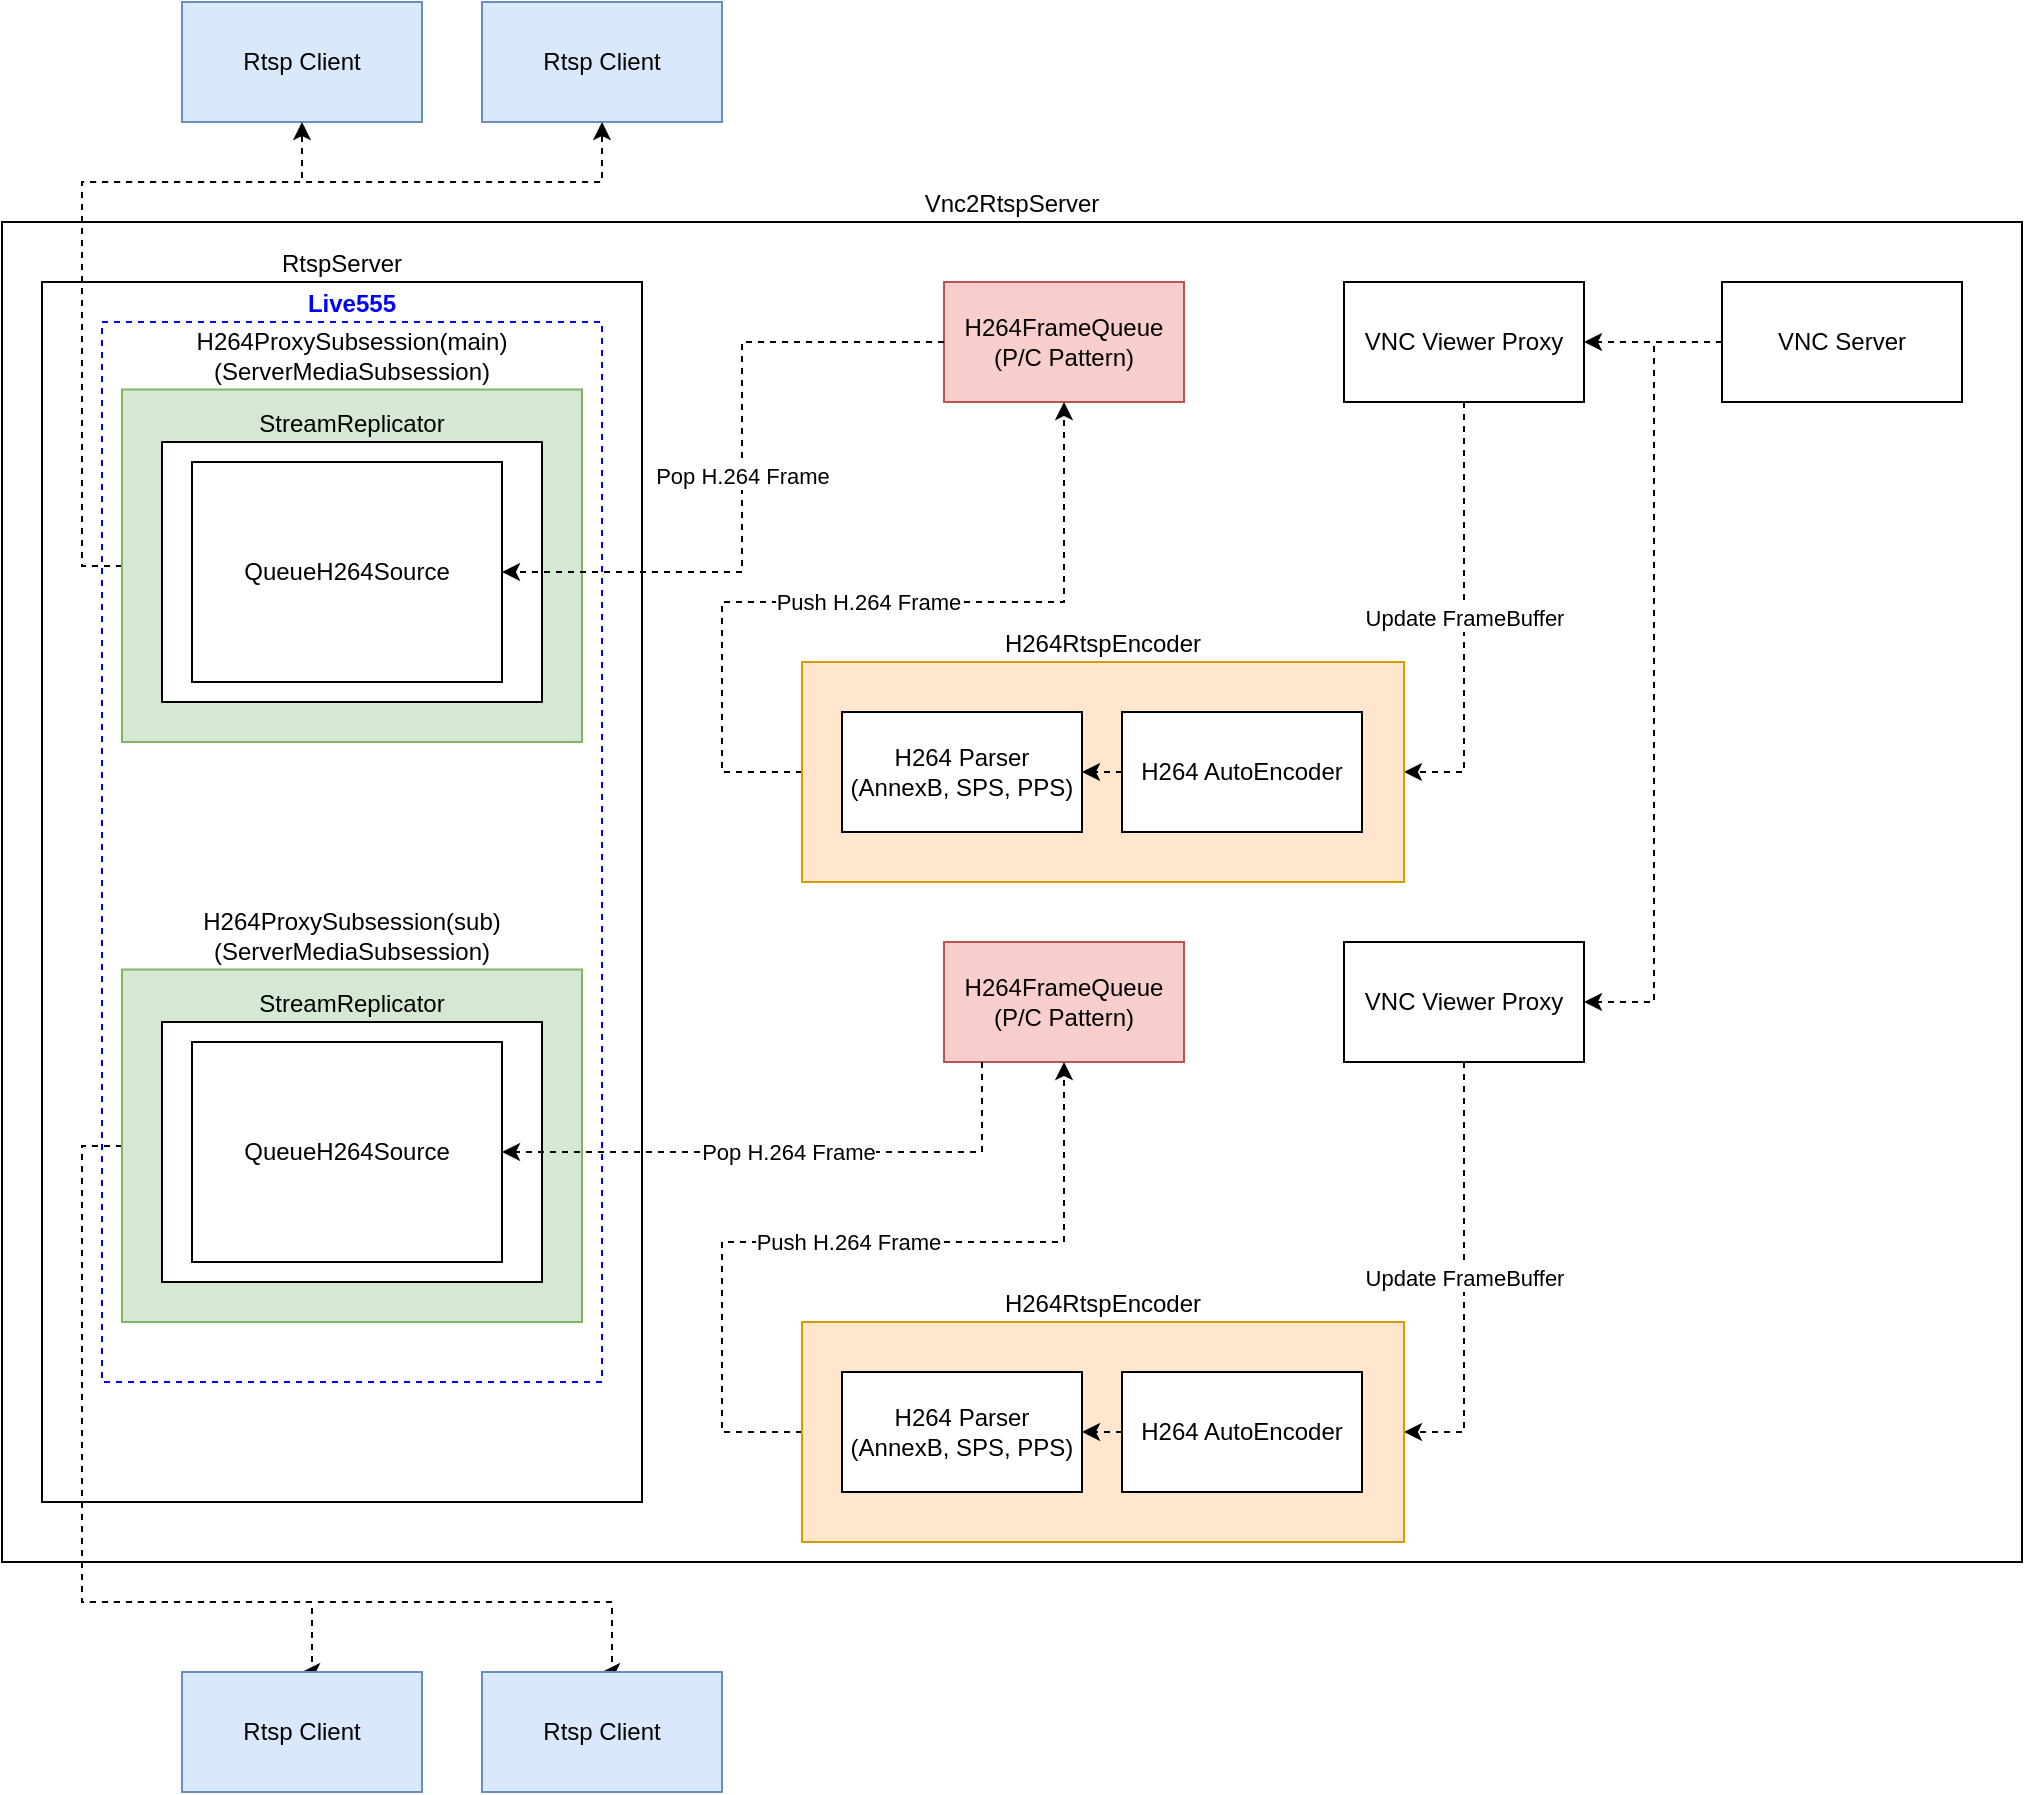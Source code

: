 <mxfile version="28.1.0">
  <diagram name="페이지-1" id="n1wwaXoTv8X_fJlXBjik">
    <mxGraphModel dx="1661" dy="907" grid="1" gridSize="10" guides="1" tooltips="1" connect="1" arrows="1" fold="1" page="1" pageScale="1" pageWidth="827" pageHeight="1169" math="0" shadow="0">
      <root>
        <mxCell id="0" />
        <mxCell id="1" parent="0" />
        <mxCell id="Dtxo02y-Q6GTN7Kiz66H-6" value="Vnc2RtspServer" style="rounded=0;whiteSpace=wrap;html=1;labelPosition=center;verticalLabelPosition=top;align=center;verticalAlign=bottom;" vertex="1" parent="1">
          <mxGeometry y="330" width="1010" height="670" as="geometry" />
        </mxCell>
        <mxCell id="Dtxo02y-Q6GTN7Kiz66H-2" value="RtspServer" style="rounded=0;whiteSpace=wrap;html=1;labelPosition=center;verticalLabelPosition=top;align=center;verticalAlign=bottom;" vertex="1" parent="1">
          <mxGeometry x="20" y="360" width="300" height="610" as="geometry" />
        </mxCell>
        <mxCell id="Dtxo02y-Q6GTN7Kiz66H-3" value="H264FrameQueue&lt;br&gt;(P/C Pattern)" style="rounded=0;whiteSpace=wrap;html=1;fillColor=#f8cecc;strokeColor=#b85450;" vertex="1" parent="1">
          <mxGeometry x="471" y="360" width="120" height="60" as="geometry" />
        </mxCell>
        <mxCell id="Dtxo02y-Q6GTN7Kiz66H-16" style="edgeStyle=orthogonalEdgeStyle;rounded=0;orthogonalLoop=1;jettySize=auto;html=1;entryX=1;entryY=0.5;entryDx=0;entryDy=0;dashed=1;" edge="1" parent="1" source="Dtxo02y-Q6GTN7Kiz66H-4" target="Dtxo02y-Q6GTN7Kiz66H-5">
          <mxGeometry relative="1" as="geometry" />
        </mxCell>
        <mxCell id="Dtxo02y-Q6GTN7Kiz66H-36" style="edgeStyle=orthogonalEdgeStyle;rounded=0;orthogonalLoop=1;jettySize=auto;html=1;entryX=1;entryY=0.5;entryDx=0;entryDy=0;dashed=1;" edge="1" parent="1" source="Dtxo02y-Q6GTN7Kiz66H-4" target="Dtxo02y-Q6GTN7Kiz66H-30">
          <mxGeometry relative="1" as="geometry">
            <Array as="points">
              <mxPoint x="826" y="390" />
              <mxPoint x="826" y="720" />
            </Array>
          </mxGeometry>
        </mxCell>
        <mxCell id="Dtxo02y-Q6GTN7Kiz66H-4" value="VNC Server" style="rounded=0;whiteSpace=wrap;html=1;" vertex="1" parent="1">
          <mxGeometry x="860" y="360" width="120" height="60" as="geometry" />
        </mxCell>
        <mxCell id="Dtxo02y-Q6GTN7Kiz66H-10" value="Update FrameBuffer" style="edgeStyle=orthogonalEdgeStyle;rounded=0;orthogonalLoop=1;jettySize=auto;html=1;entryX=1;entryY=0.5;entryDx=0;entryDy=0;dashed=1;" edge="1" parent="1" source="Dtxo02y-Q6GTN7Kiz66H-5" target="Dtxo02y-Q6GTN7Kiz66H-7">
          <mxGeometry relative="1" as="geometry" />
        </mxCell>
        <mxCell id="Dtxo02y-Q6GTN7Kiz66H-5" value="VNC Viewer Proxy" style="rounded=0;whiteSpace=wrap;html=1;" vertex="1" parent="1">
          <mxGeometry x="671" y="360" width="120" height="60" as="geometry" />
        </mxCell>
        <mxCell id="Dtxo02y-Q6GTN7Kiz66H-12" value="Push H.264 Frame" style="edgeStyle=orthogonalEdgeStyle;rounded=0;orthogonalLoop=1;jettySize=auto;html=1;entryX=0.5;entryY=1;entryDx=0;entryDy=0;dashed=1;" edge="1" parent="1" source="Dtxo02y-Q6GTN7Kiz66H-7" target="Dtxo02y-Q6GTN7Kiz66H-3">
          <mxGeometry relative="1" as="geometry">
            <Array as="points">
              <mxPoint x="360" y="605" />
              <mxPoint x="360" y="520" />
              <mxPoint x="531" y="520" />
            </Array>
          </mxGeometry>
        </mxCell>
        <mxCell id="Dtxo02y-Q6GTN7Kiz66H-7" value="H264RtspEncoder" style="rounded=0;whiteSpace=wrap;html=1;align=center;labelPosition=center;verticalLabelPosition=top;verticalAlign=bottom;fillColor=#ffe6cc;strokeColor=#d79b00;" vertex="1" parent="1">
          <mxGeometry x="400" y="550" width="301" height="110" as="geometry" />
        </mxCell>
        <mxCell id="Dtxo02y-Q6GTN7Kiz66H-8" value="H264 AutoEncoder" style="rounded=0;whiteSpace=wrap;html=1;" vertex="1" parent="1">
          <mxGeometry x="560" y="575" width="120" height="60" as="geometry" />
        </mxCell>
        <mxCell id="Dtxo02y-Q6GTN7Kiz66H-9" value="H264 Parser&lt;br&gt;(AnnexB, SPS, PPS)" style="rounded=0;whiteSpace=wrap;html=1;" vertex="1" parent="1">
          <mxGeometry x="420" y="575" width="120" height="60" as="geometry" />
        </mxCell>
        <mxCell id="Dtxo02y-Q6GTN7Kiz66H-14" value="" style="endArrow=classic;html=1;rounded=0;exitX=0;exitY=0.5;exitDx=0;exitDy=0;entryX=1;entryY=0.5;entryDx=0;entryDy=0;endFill=1;dashed=1;" edge="1" parent="1" source="Dtxo02y-Q6GTN7Kiz66H-8" target="Dtxo02y-Q6GTN7Kiz66H-9">
          <mxGeometry width="50" height="50" relative="1" as="geometry">
            <mxPoint x="280" y="520" as="sourcePoint" />
            <mxPoint x="330" y="470" as="targetPoint" />
          </mxGeometry>
        </mxCell>
        <mxCell id="Dtxo02y-Q6GTN7Kiz66H-15" value="Rtsp Client" style="rounded=0;whiteSpace=wrap;html=1;fillColor=#dae8fc;strokeColor=#6c8ebf;" vertex="1" parent="1">
          <mxGeometry x="90" y="220" width="120" height="60" as="geometry" />
        </mxCell>
        <mxCell id="Dtxo02y-Q6GTN7Kiz66H-17" value="Rtsp Client" style="rounded=0;whiteSpace=wrap;html=1;fillColor=#dae8fc;strokeColor=#6c8ebf;" vertex="1" parent="1">
          <mxGeometry x="240" y="220" width="120" height="60" as="geometry" />
        </mxCell>
        <mxCell id="Dtxo02y-Q6GTN7Kiz66H-37" style="edgeStyle=orthogonalEdgeStyle;rounded=0;orthogonalLoop=1;jettySize=auto;html=1;entryX=0.5;entryY=1;entryDx=0;entryDy=0;dashed=1;" edge="1" parent="1" source="Dtxo02y-Q6GTN7Kiz66H-18" target="Dtxo02y-Q6GTN7Kiz66H-15">
          <mxGeometry relative="1" as="geometry">
            <Array as="points">
              <mxPoint x="40" y="502" />
              <mxPoint x="40" y="310" />
              <mxPoint x="150" y="310" />
            </Array>
          </mxGeometry>
        </mxCell>
        <mxCell id="Dtxo02y-Q6GTN7Kiz66H-38" style="edgeStyle=orthogonalEdgeStyle;rounded=0;orthogonalLoop=1;jettySize=auto;html=1;entryX=0.5;entryY=1;entryDx=0;entryDy=0;dashed=1;" edge="1" parent="1" source="Dtxo02y-Q6GTN7Kiz66H-18" target="Dtxo02y-Q6GTN7Kiz66H-17">
          <mxGeometry relative="1" as="geometry">
            <Array as="points">
              <mxPoint x="40" y="502" />
              <mxPoint x="40" y="310" />
              <mxPoint x="300" y="310" />
            </Array>
          </mxGeometry>
        </mxCell>
        <mxCell id="Dtxo02y-Q6GTN7Kiz66H-18" value="H264ProxySubsession(main)&lt;br&gt;(ServerMediaSubsession)" style="rounded=0;whiteSpace=wrap;html=1;labelPosition=center;verticalLabelPosition=top;align=center;verticalAlign=bottom;fillColor=#d5e8d4;strokeColor=#82b366;" vertex="1" parent="1">
          <mxGeometry x="60" y="413.75" width="230" height="176.25" as="geometry" />
        </mxCell>
        <mxCell id="Dtxo02y-Q6GTN7Kiz66H-24" value="StreamReplicator" style="rounded=0;whiteSpace=wrap;html=1;labelPosition=center;verticalLabelPosition=top;align=center;verticalAlign=bottom;" vertex="1" parent="1">
          <mxGeometry x="80" y="440" width="190" height="130" as="geometry" />
        </mxCell>
        <mxCell id="Dtxo02y-Q6GTN7Kiz66H-26" value="H264FrameQueue&lt;br&gt;(P/C Pattern)" style="rounded=0;whiteSpace=wrap;html=1;fillColor=#f8cecc;strokeColor=#b85450;" vertex="1" parent="1">
          <mxGeometry x="471" y="690" width="120" height="60" as="geometry" />
        </mxCell>
        <mxCell id="Dtxo02y-Q6GTN7Kiz66H-29" value="Update FrameBuffer" style="edgeStyle=orthogonalEdgeStyle;rounded=0;orthogonalLoop=1;jettySize=auto;html=1;entryX=1;entryY=0.5;entryDx=0;entryDy=0;dashed=1;" edge="1" parent="1" source="Dtxo02y-Q6GTN7Kiz66H-30" target="Dtxo02y-Q6GTN7Kiz66H-32">
          <mxGeometry relative="1" as="geometry" />
        </mxCell>
        <mxCell id="Dtxo02y-Q6GTN7Kiz66H-30" value="VNC Viewer Proxy" style="rounded=0;whiteSpace=wrap;html=1;" vertex="1" parent="1">
          <mxGeometry x="671" y="690" width="120" height="60" as="geometry" />
        </mxCell>
        <mxCell id="Dtxo02y-Q6GTN7Kiz66H-31" value="Push H.264 Frame" style="edgeStyle=orthogonalEdgeStyle;rounded=0;orthogonalLoop=1;jettySize=auto;html=1;entryX=0.5;entryY=1;entryDx=0;entryDy=0;dashed=1;" edge="1" parent="1" source="Dtxo02y-Q6GTN7Kiz66H-32" target="Dtxo02y-Q6GTN7Kiz66H-26">
          <mxGeometry relative="1" as="geometry">
            <Array as="points">
              <mxPoint x="360" y="935" />
              <mxPoint x="360" y="840" />
              <mxPoint x="531" y="840" />
            </Array>
          </mxGeometry>
        </mxCell>
        <mxCell id="Dtxo02y-Q6GTN7Kiz66H-32" value="H264RtspEncoder" style="rounded=0;whiteSpace=wrap;html=1;align=center;labelPosition=center;verticalLabelPosition=top;verticalAlign=bottom;fillColor=#ffe6cc;strokeColor=#d79b00;" vertex="1" parent="1">
          <mxGeometry x="400" y="880" width="301" height="110" as="geometry" />
        </mxCell>
        <mxCell id="Dtxo02y-Q6GTN7Kiz66H-33" value="H264 AutoEncoder" style="rounded=0;whiteSpace=wrap;html=1;" vertex="1" parent="1">
          <mxGeometry x="560" y="905" width="120" height="60" as="geometry" />
        </mxCell>
        <mxCell id="Dtxo02y-Q6GTN7Kiz66H-34" value="H264 Parser&lt;br&gt;(AnnexB, SPS, PPS)" style="rounded=0;whiteSpace=wrap;html=1;" vertex="1" parent="1">
          <mxGeometry x="420" y="905" width="120" height="60" as="geometry" />
        </mxCell>
        <mxCell id="Dtxo02y-Q6GTN7Kiz66H-35" value="" style="endArrow=classic;html=1;rounded=0;exitX=0;exitY=0.5;exitDx=0;exitDy=0;entryX=1;entryY=0.5;entryDx=0;entryDy=0;endFill=1;dashed=1;" edge="1" parent="1" source="Dtxo02y-Q6GTN7Kiz66H-33" target="Dtxo02y-Q6GTN7Kiz66H-34">
          <mxGeometry width="50" height="50" relative="1" as="geometry">
            <mxPoint x="280" y="850" as="sourcePoint" />
            <mxPoint x="330" y="800" as="targetPoint" />
          </mxGeometry>
        </mxCell>
        <mxCell id="Dtxo02y-Q6GTN7Kiz66H-19" value="QueueH264Source" style="rounded=0;whiteSpace=wrap;html=1;" vertex="1" parent="1">
          <mxGeometry x="95" y="450" width="155" height="110" as="geometry" />
        </mxCell>
        <mxCell id="Dtxo02y-Q6GTN7Kiz66H-20" value="Pop&lt;span style=&quot;background-color: light-dark(#ffffff, var(--ge-dark-color, #121212)); color: light-dark(rgb(0, 0, 0), rgb(255, 255, 255));&quot;&gt;&amp;nbsp;H.264 Frame&lt;/span&gt;" style="edgeStyle=orthogonalEdgeStyle;rounded=0;orthogonalLoop=1;jettySize=auto;html=1;entryX=1;entryY=0.5;entryDx=0;entryDy=0;dashed=1;" edge="1" parent="1" source="Dtxo02y-Q6GTN7Kiz66H-3" target="Dtxo02y-Q6GTN7Kiz66H-19">
          <mxGeometry relative="1" as="geometry">
            <Array as="points">
              <mxPoint x="370" y="390" />
              <mxPoint x="370" y="505" />
            </Array>
          </mxGeometry>
        </mxCell>
        <mxCell id="Dtxo02y-Q6GTN7Kiz66H-44" style="edgeStyle=orthogonalEdgeStyle;rounded=0;orthogonalLoop=1;jettySize=auto;html=1;entryX=0.5;entryY=0;entryDx=0;entryDy=0;dashed=1;" edge="1" parent="1" source="Dtxo02y-Q6GTN7Kiz66H-39" target="Dtxo02y-Q6GTN7Kiz66H-42">
          <mxGeometry relative="1" as="geometry">
            <Array as="points">
              <mxPoint x="40" y="792" />
              <mxPoint x="40" y="1020" />
              <mxPoint x="155" y="1020" />
            </Array>
          </mxGeometry>
        </mxCell>
        <mxCell id="Dtxo02y-Q6GTN7Kiz66H-45" style="edgeStyle=orthogonalEdgeStyle;rounded=0;orthogonalLoop=1;jettySize=auto;html=1;entryX=0.5;entryY=0;entryDx=0;entryDy=0;dashed=1;" edge="1" parent="1" source="Dtxo02y-Q6GTN7Kiz66H-39" target="Dtxo02y-Q6GTN7Kiz66H-43">
          <mxGeometry relative="1" as="geometry">
            <Array as="points">
              <mxPoint x="40" y="792" />
              <mxPoint x="40" y="1020" />
              <mxPoint x="305" y="1020" />
            </Array>
          </mxGeometry>
        </mxCell>
        <mxCell id="Dtxo02y-Q6GTN7Kiz66H-39" value="H264ProxySubsession(sub)&lt;br&gt;(ServerMediaSubsession)" style="rounded=0;whiteSpace=wrap;html=1;labelPosition=center;verticalLabelPosition=top;align=center;verticalAlign=bottom;fillColor=#d5e8d4;strokeColor=#82b366;" vertex="1" parent="1">
          <mxGeometry x="60" y="703.75" width="230" height="176.25" as="geometry" />
        </mxCell>
        <mxCell id="Dtxo02y-Q6GTN7Kiz66H-40" value="StreamReplicator" style="rounded=0;whiteSpace=wrap;html=1;labelPosition=center;verticalLabelPosition=top;align=center;verticalAlign=bottom;" vertex="1" parent="1">
          <mxGeometry x="80" y="730" width="190" height="130" as="geometry" />
        </mxCell>
        <mxCell id="Dtxo02y-Q6GTN7Kiz66H-41" value="QueueH264Source" style="rounded=0;whiteSpace=wrap;html=1;" vertex="1" parent="1">
          <mxGeometry x="95" y="740" width="155" height="110" as="geometry" />
        </mxCell>
        <mxCell id="Dtxo02y-Q6GTN7Kiz66H-42" value="Rtsp Client" style="rounded=0;whiteSpace=wrap;html=1;fillColor=#dae8fc;strokeColor=#6c8ebf;" vertex="1" parent="1">
          <mxGeometry x="90" y="1055" width="120" height="60" as="geometry" />
        </mxCell>
        <mxCell id="Dtxo02y-Q6GTN7Kiz66H-43" value="Rtsp Client" style="rounded=0;whiteSpace=wrap;html=1;fillColor=#dae8fc;strokeColor=#6c8ebf;" vertex="1" parent="1">
          <mxGeometry x="240" y="1055" width="120" height="60" as="geometry" />
        </mxCell>
        <mxCell id="Dtxo02y-Q6GTN7Kiz66H-25" value="Pop&lt;span style=&quot;background-color: light-dark(#ffffff, var(--ge-dark-color, #121212)); color: light-dark(rgb(0, 0, 0), rgb(255, 255, 255));&quot;&gt;&amp;nbsp;H.264 Frame&lt;/span&gt;" style="edgeStyle=orthogonalEdgeStyle;rounded=0;orthogonalLoop=1;jettySize=auto;html=1;entryX=1;entryY=0.5;entryDx=0;entryDy=0;dashed=1;" edge="1" parent="1" source="Dtxo02y-Q6GTN7Kiz66H-26" target="Dtxo02y-Q6GTN7Kiz66H-41">
          <mxGeometry relative="1" as="geometry">
            <mxPoint x="410" y="805" as="targetPoint" />
            <Array as="points">
              <mxPoint x="490" y="795" />
            </Array>
          </mxGeometry>
        </mxCell>
        <mxCell id="Dtxo02y-Q6GTN7Kiz66H-50" value="&lt;b&gt;&lt;font style=&quot;color: rgb(0, 0, 255);&quot;&gt;Live555&lt;/font&gt;&lt;/b&gt;" style="rounded=0;whiteSpace=wrap;html=1;fillColor=none;dashed=1;strokeColor=#0000FF;labelPosition=center;verticalLabelPosition=top;align=center;verticalAlign=bottom;" vertex="1" parent="1">
          <mxGeometry x="50" y="380" width="250" height="530" as="geometry" />
        </mxCell>
      </root>
    </mxGraphModel>
  </diagram>
</mxfile>
